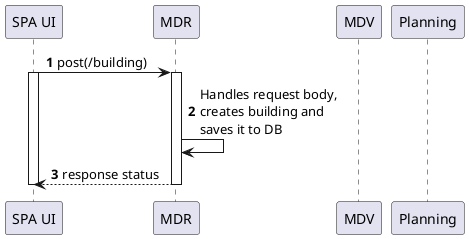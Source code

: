 @startuml
autonumber

'Single Page Application(SPA)
participant "SPA UI" as ui
participant "MDR" as mdr
participant "MDV" as mdv
participant "Planning" as plg


ui -> mdr: post(/building)
activate ui


activate mdr
mdr -> mdr: Handles request body,\ncreates building and\nsaves it to DB

mdr --> ui: response status
deactivate mdr


deactivate ui





@enduml
